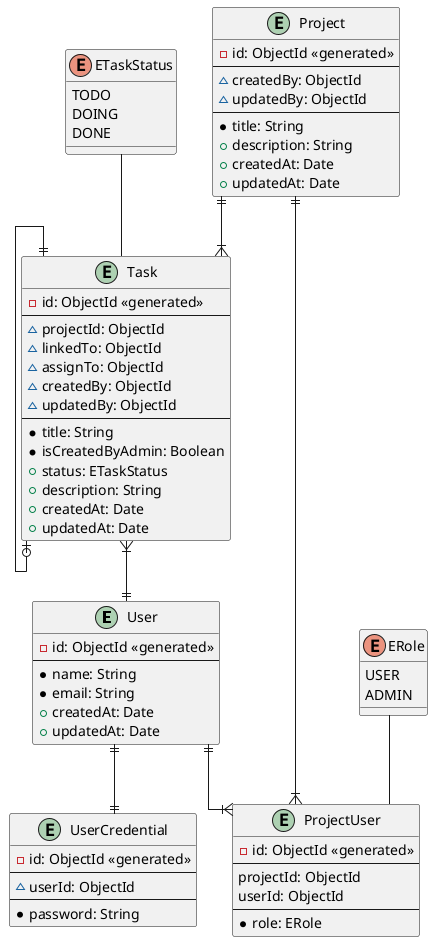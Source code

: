 @startuml TODO

skinparam linetype ortho

entity User {
    -id: ObjectId <<generated>>
    --
    *name: String
    *email: String
    +createdAt: Date
    +updatedAt: Date
}

entity Task {
    -id: ObjectId <<generated>>
    --
    ~projectId: ObjectId
    ~linkedTo: ObjectId
    ~assignTo: ObjectId
    ~createdBy: ObjectId
    ~updatedBy: ObjectId
    --
    *title: String
    *isCreatedByAdmin: Boolean
    +status: ETaskStatus
    +description: String
    +createdAt: Date
    +updatedAt: Date
}

entity Project {
    -id: ObjectId <<generated>>
    --
    ~createdBy: ObjectId
    ~updatedBy: ObjectId
    --
    *title: String
    +description: String
    +createdAt: Date
    +updatedAt: Date
}

entity ProjectUser {
    -id: ObjectId <<generated>>
    --
    projectId: ObjectId
    userId: ObjectId
    --
    *role: ERole
}

entity UserCredential {
    -id: ObjectId <<generated>>
    --
    ~userId: ObjectId
    --
    *password: String
}

enum ERole {
    USER
    ADMIN
}

enum ETaskStatus {
    TODO
    DOING
    DONE
}

Task }|--|| User
Task ||--o| Task
Project ||--|{ Task
Project ||--|{ ProjectUser
User ||--|{ ProjectUser
User ||--|| UserCredential
ETaskStatus -- Task
ERole -- ProjectUser

@enduml